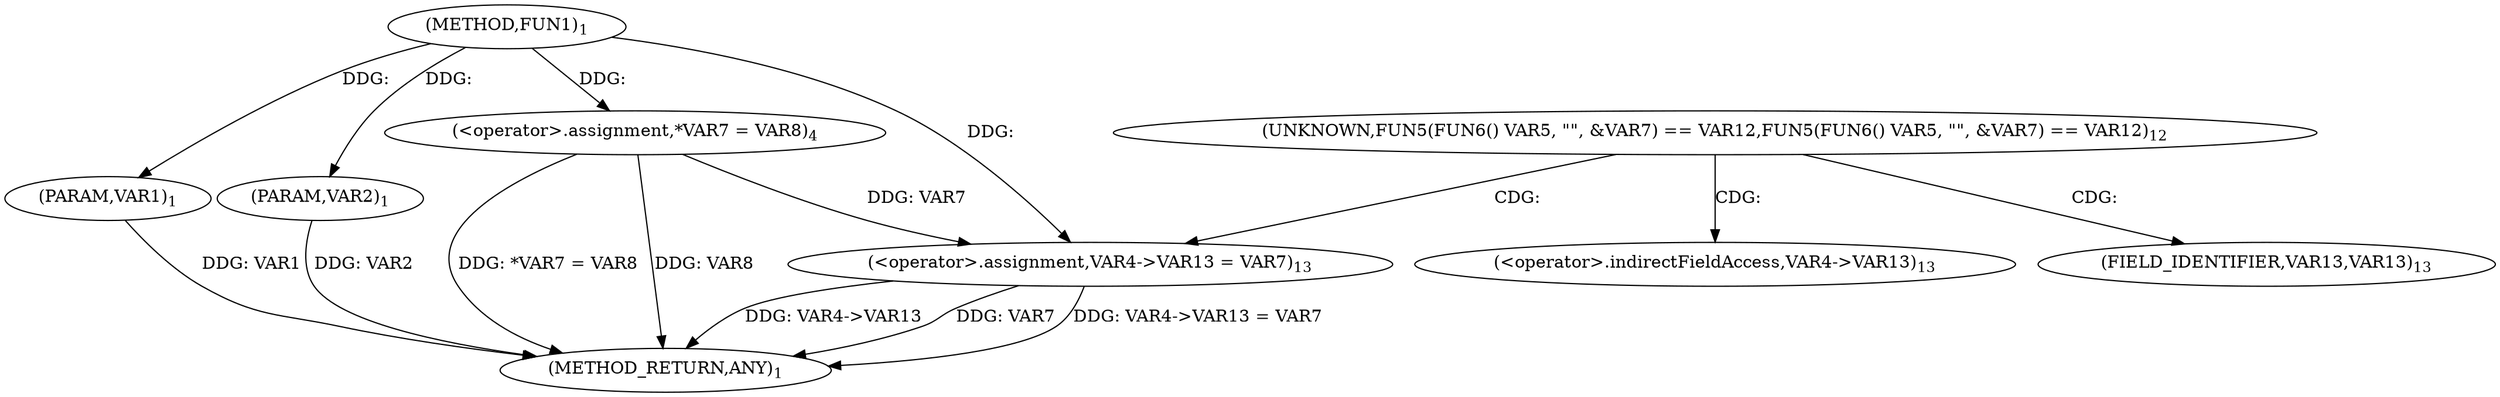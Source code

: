 digraph "FUN1" {  
"8" [label = <(METHOD,FUN1)<SUB>1</SUB>> ]
"25" [label = <(METHOD_RETURN,ANY)<SUB>1</SUB>> ]
"9" [label = <(PARAM,VAR1)<SUB>1</SUB>> ]
"10" [label = <(PARAM,VAR2)<SUB>1</SUB>> ]
"13" [label = <(&lt;operator&gt;.assignment,*VAR7 = VAR8)<SUB>4</SUB>> ]
"20" [label = <(&lt;operator&gt;.assignment,VAR4-&gt;VAR13 = VAR7)<SUB>13</SUB>> ]
"18" [label = <(UNKNOWN,FUN5(FUN6() VAR5, &quot;&quot;, &amp;VAR7) == VAR12,FUN5(FUN6() VAR5, &quot;&quot;, &amp;VAR7) == VAR12)<SUB>12</SUB>> ]
"21" [label = <(&lt;operator&gt;.indirectFieldAccess,VAR4-&gt;VAR13)<SUB>13</SUB>> ]
"23" [label = <(FIELD_IDENTIFIER,VAR13,VAR13)<SUB>13</SUB>> ]
  "9" -> "25"  [ label = "DDG: VAR1"] 
  "10" -> "25"  [ label = "DDG: VAR2"] 
  "13" -> "25"  [ label = "DDG: *VAR7 = VAR8"] 
  "20" -> "25"  [ label = "DDG: VAR4-&gt;VAR13"] 
  "20" -> "25"  [ label = "DDG: VAR7"] 
  "20" -> "25"  [ label = "DDG: VAR4-&gt;VAR13 = VAR7"] 
  "13" -> "25"  [ label = "DDG: VAR8"] 
  "8" -> "9"  [ label = "DDG: "] 
  "8" -> "10"  [ label = "DDG: "] 
  "8" -> "13"  [ label = "DDG: "] 
  "13" -> "20"  [ label = "DDG: VAR7"] 
  "8" -> "20"  [ label = "DDG: "] 
  "18" -> "20"  [ label = "CDG: "] 
  "18" -> "21"  [ label = "CDG: "] 
  "18" -> "23"  [ label = "CDG: "] 
}
